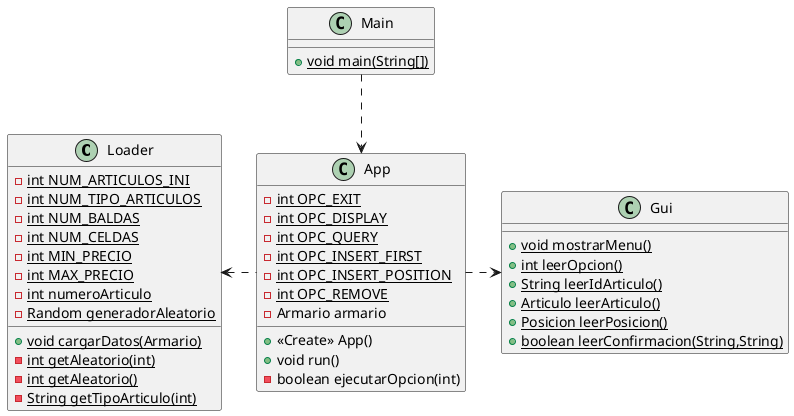 @startuml
class Loader {
- {static} int NUM_ARTICULOS_INI
- {static} int NUM_TIPO_ARTICULOS
- {static} int NUM_BALDAS
- {static} int NUM_CELDAS
- {static} int MIN_PRECIO
- {static} int MAX_PRECIO
- {static} int numeroArticulo
- {static} Random generadorAleatorio
+ {static} void cargarDatos(Armario)
- {static} int getAleatorio(int)
- {static} int getAleatorio()
- {static} String getTipoArticulo(int)
}
class App {
- {static} int OPC_EXIT
- {static} int OPC_DISPLAY
- {static} int OPC_QUERY
- {static} int OPC_INSERT_FIRST
- {static} int OPC_INSERT_POSITION
- {static} int OPC_REMOVE
- Armario armario
+ <<Create>> App()
+ void run()
- boolean ejecutarOpcion(int)
}
class Gui {
+ {static} void mostrarMenu()
+ {static} int leerOpcion()
+ {static} String leerIdArticulo()
+ {static} Articulo leerArticulo()
+ {static} Posicion leerPosicion()
+ {static} boolean leerConfirmacion(String,String)
}
class Main {
+ {static} void main(String[])
}

Main .down.> App
App .left.> Loader
App .right.> Gui

@enduml